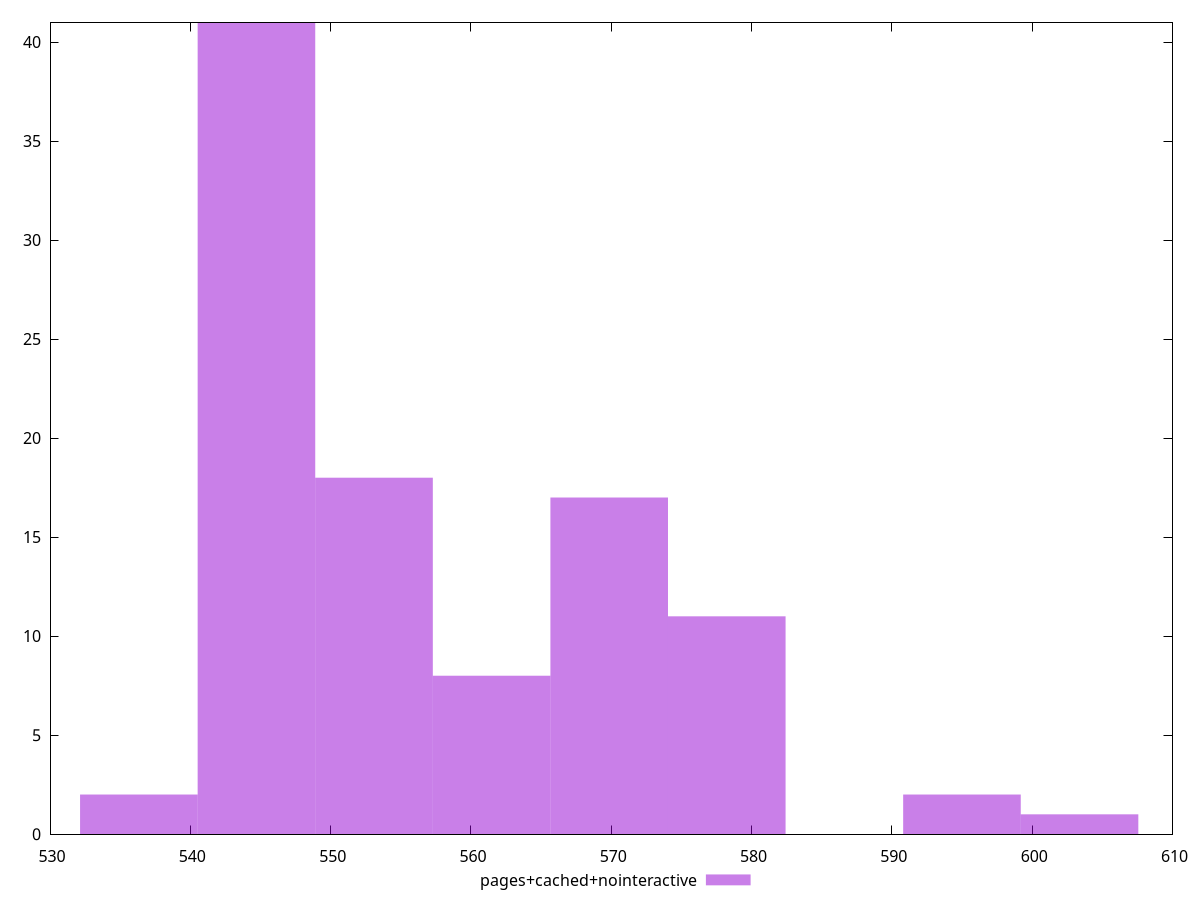 $_pagesCachedNointeractive <<EOF
578.2338437438361 11
544.7130412079616 41
594.9942450117734 2
569.8536431098674 17
553.0932418419302 18
603.3744456457421 1
561.4734424758989 8
536.3328405739929 2
EOF
set key outside below
set terminal pngcairo
set output "report_00006_2020-11-02T20-21-41.718Z/bootup-time/pages+cached+nointeractive//raw_hist.png"
set yrange [0:41]
set boxwidth 8.38020063396864
set style fill transparent solid 0.5 noborder
plot $_pagesCachedNointeractive title "pages+cached+nointeractive" with boxes ,